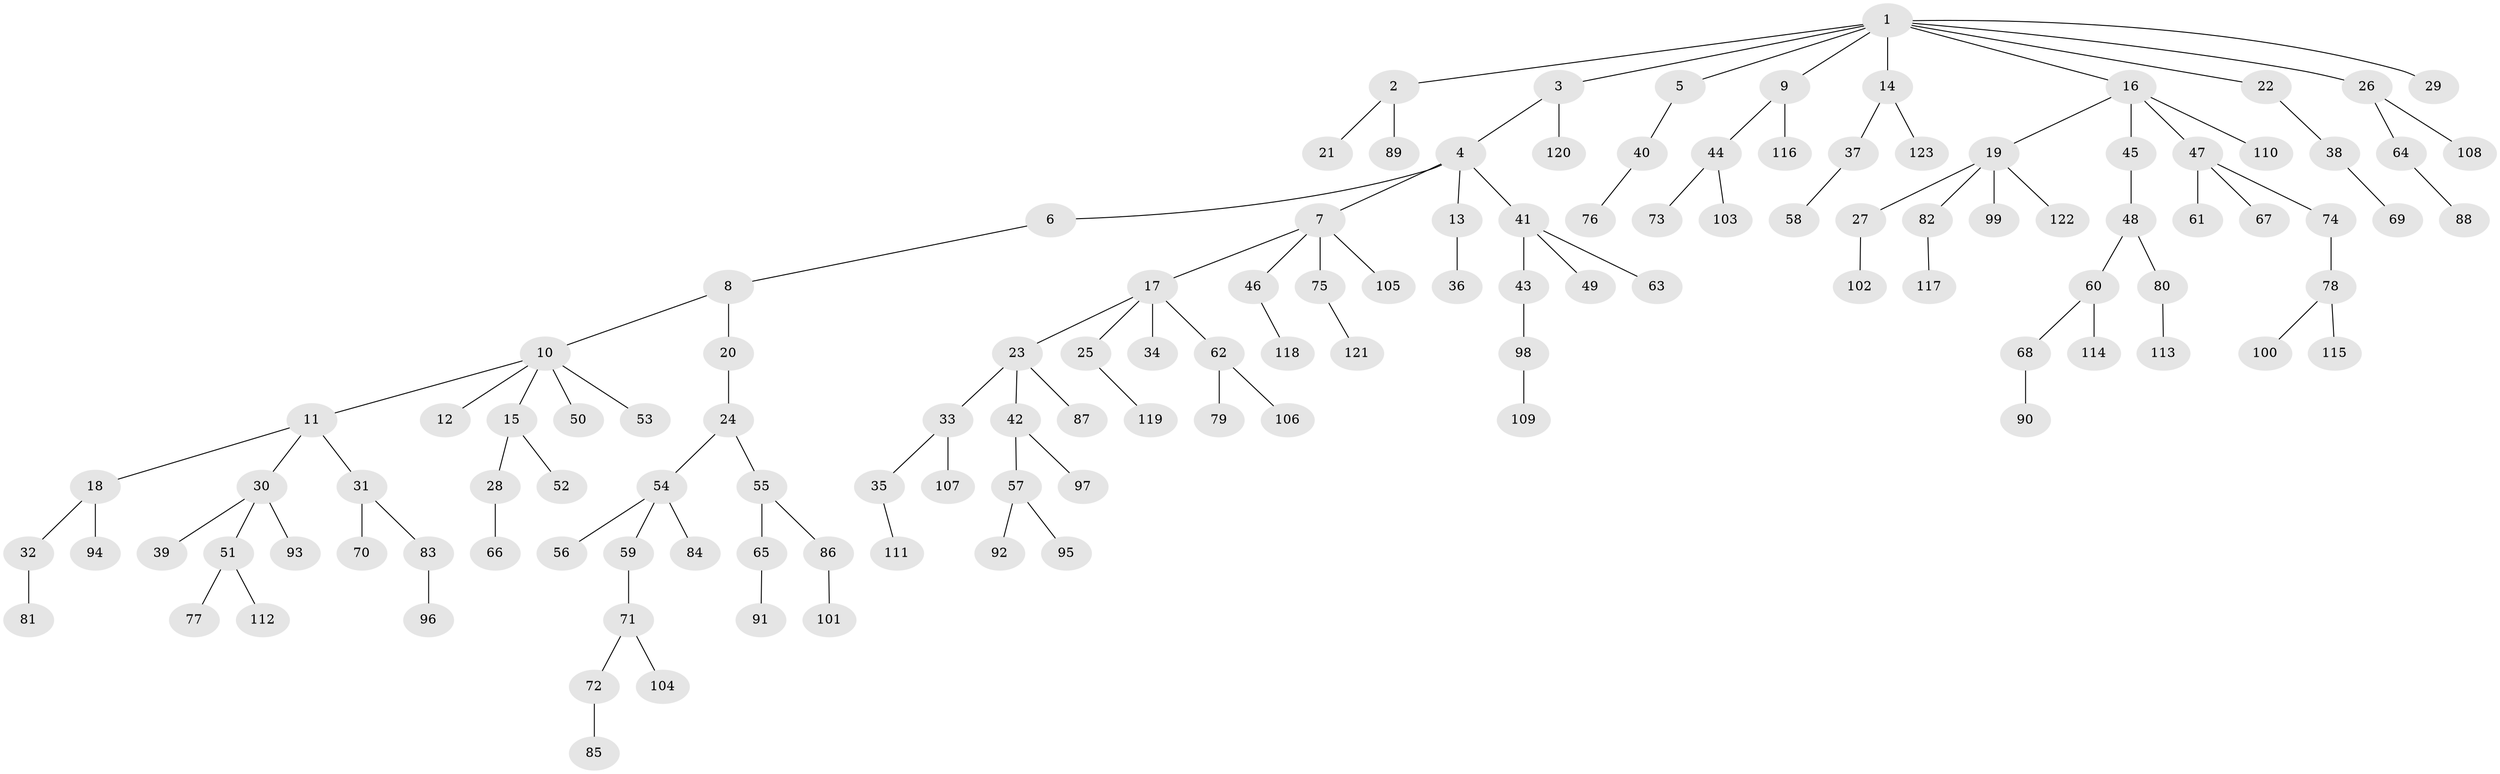 // Generated by graph-tools (version 1.1) at 2025/02/03/09/25 03:02:23]
// undirected, 123 vertices, 122 edges
graph export_dot {
graph [start="1"]
  node [color=gray90,style=filled];
  1;
  2;
  3;
  4;
  5;
  6;
  7;
  8;
  9;
  10;
  11;
  12;
  13;
  14;
  15;
  16;
  17;
  18;
  19;
  20;
  21;
  22;
  23;
  24;
  25;
  26;
  27;
  28;
  29;
  30;
  31;
  32;
  33;
  34;
  35;
  36;
  37;
  38;
  39;
  40;
  41;
  42;
  43;
  44;
  45;
  46;
  47;
  48;
  49;
  50;
  51;
  52;
  53;
  54;
  55;
  56;
  57;
  58;
  59;
  60;
  61;
  62;
  63;
  64;
  65;
  66;
  67;
  68;
  69;
  70;
  71;
  72;
  73;
  74;
  75;
  76;
  77;
  78;
  79;
  80;
  81;
  82;
  83;
  84;
  85;
  86;
  87;
  88;
  89;
  90;
  91;
  92;
  93;
  94;
  95;
  96;
  97;
  98;
  99;
  100;
  101;
  102;
  103;
  104;
  105;
  106;
  107;
  108;
  109;
  110;
  111;
  112;
  113;
  114;
  115;
  116;
  117;
  118;
  119;
  120;
  121;
  122;
  123;
  1 -- 2;
  1 -- 3;
  1 -- 5;
  1 -- 9;
  1 -- 14;
  1 -- 16;
  1 -- 22;
  1 -- 26;
  1 -- 29;
  2 -- 21;
  2 -- 89;
  3 -- 4;
  3 -- 120;
  4 -- 6;
  4 -- 7;
  4 -- 13;
  4 -- 41;
  5 -- 40;
  6 -- 8;
  7 -- 17;
  7 -- 46;
  7 -- 75;
  7 -- 105;
  8 -- 10;
  8 -- 20;
  9 -- 44;
  9 -- 116;
  10 -- 11;
  10 -- 12;
  10 -- 15;
  10 -- 50;
  10 -- 53;
  11 -- 18;
  11 -- 30;
  11 -- 31;
  13 -- 36;
  14 -- 37;
  14 -- 123;
  15 -- 28;
  15 -- 52;
  16 -- 19;
  16 -- 45;
  16 -- 47;
  16 -- 110;
  17 -- 23;
  17 -- 25;
  17 -- 34;
  17 -- 62;
  18 -- 32;
  18 -- 94;
  19 -- 27;
  19 -- 82;
  19 -- 99;
  19 -- 122;
  20 -- 24;
  22 -- 38;
  23 -- 33;
  23 -- 42;
  23 -- 87;
  24 -- 54;
  24 -- 55;
  25 -- 119;
  26 -- 64;
  26 -- 108;
  27 -- 102;
  28 -- 66;
  30 -- 39;
  30 -- 51;
  30 -- 93;
  31 -- 70;
  31 -- 83;
  32 -- 81;
  33 -- 35;
  33 -- 107;
  35 -- 111;
  37 -- 58;
  38 -- 69;
  40 -- 76;
  41 -- 43;
  41 -- 49;
  41 -- 63;
  42 -- 57;
  42 -- 97;
  43 -- 98;
  44 -- 73;
  44 -- 103;
  45 -- 48;
  46 -- 118;
  47 -- 61;
  47 -- 67;
  47 -- 74;
  48 -- 60;
  48 -- 80;
  51 -- 77;
  51 -- 112;
  54 -- 56;
  54 -- 59;
  54 -- 84;
  55 -- 65;
  55 -- 86;
  57 -- 92;
  57 -- 95;
  59 -- 71;
  60 -- 68;
  60 -- 114;
  62 -- 79;
  62 -- 106;
  64 -- 88;
  65 -- 91;
  68 -- 90;
  71 -- 72;
  71 -- 104;
  72 -- 85;
  74 -- 78;
  75 -- 121;
  78 -- 100;
  78 -- 115;
  80 -- 113;
  82 -- 117;
  83 -- 96;
  86 -- 101;
  98 -- 109;
}
